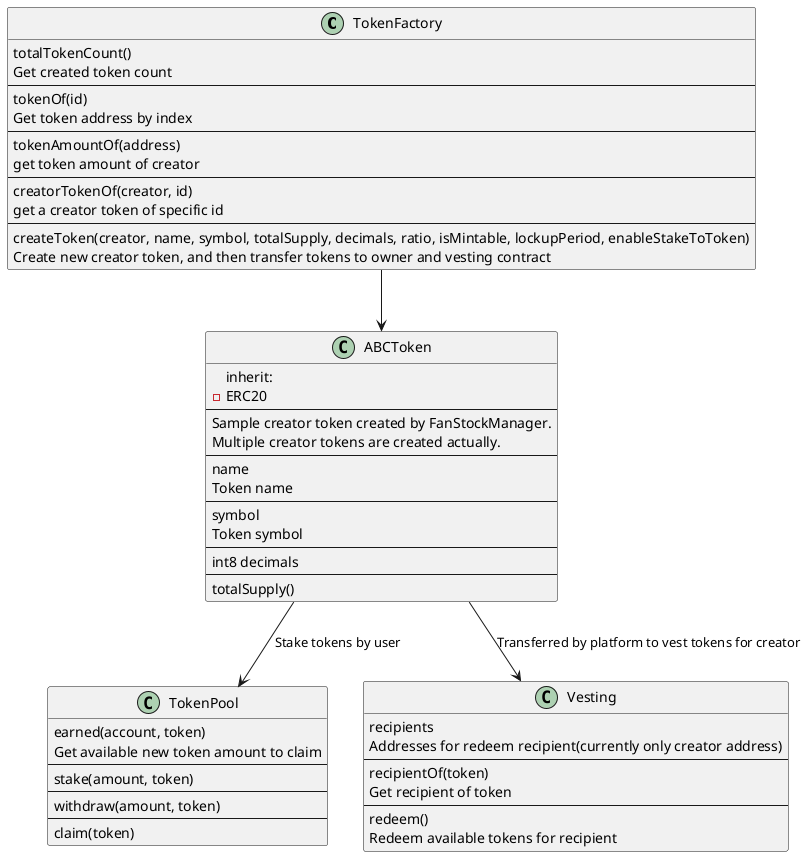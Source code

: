 @startuml

class "TokenFactory" as factory {
    totalTokenCount()
    Get created token count
    --
    tokenOf(id)
    Get token address by index
    --
    tokenAmountOf(address)
    get token amount of creator
    --
    creatorTokenOf(creator, id)
    get a creator token of specific id
    --
    createToken(creator, name, symbol, totalSupply, decimals, ratio, isMintable, lockupPeriod, enableStakeToToken)
    Create new creator token, and then transfer tokens to owner and vesting contract
}

class "ABCToken" as abc {
    inherit:
    - ERC20
    --
    Sample creator token created by FanStockManager.
    Multiple creator tokens are created actually.
    --
    name
    Token name
    --
    symbol
    Token symbol
    --
    int8 decimals
    --
    totalSupply()
}

class "TokenPool" as pool {
    earned(account, token)
    Get available new token amount to claim
    --
    stake(amount, token)
    --
    withdraw(amount, token)
    --
    claim(token)
}

class "Vesting" as vest {
    recipients
    Addresses for redeem recipient(currently only creator address)
    --
    recipientOf(token)
    Get recipient of token
    --
    redeem()
    Redeem available tokens for recipient
}

factory -down-> abc
abc -down-> pool: Stake tokens by user
abc -down-> vest: Transferred by platform to vest tokens for creator

@enduml
